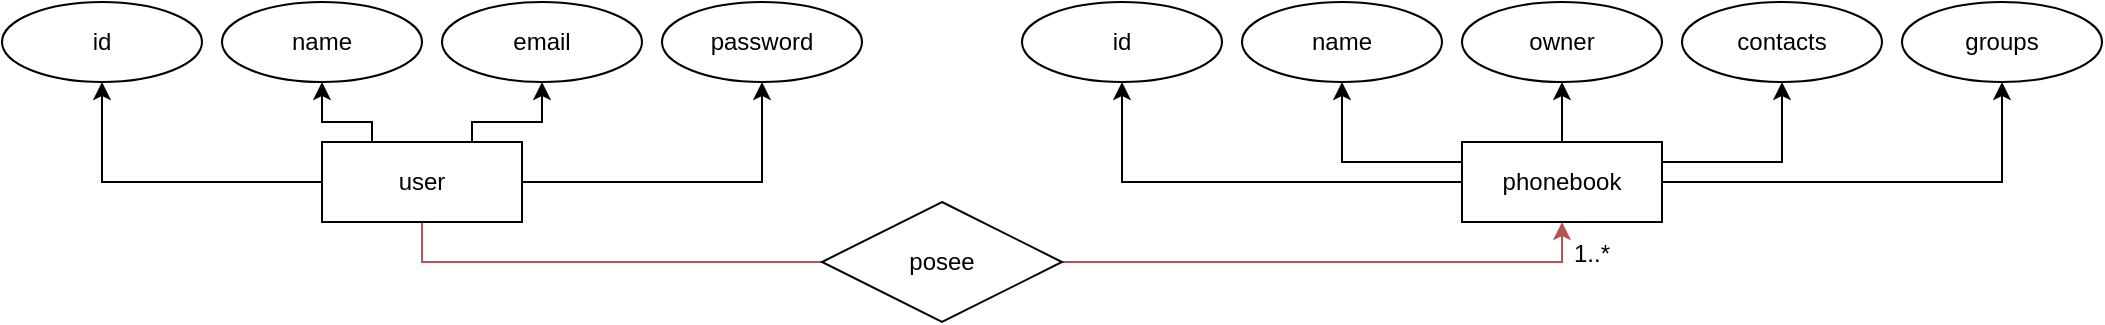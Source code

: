 <mxfile version="25.0.3">
  <diagram name="Página-1" id="xzADpgVo_dkYDp3r1AgU">
    <mxGraphModel dx="1434" dy="780" grid="1" gridSize="10" guides="1" tooltips="1" connect="1" arrows="1" fold="1" page="1" pageScale="1" pageWidth="1169" pageHeight="827" math="0" shadow="0">
      <root>
        <mxCell id="0" />
        <mxCell id="1" parent="0" />
        <mxCell id="diiy5bji2r4iPWg2NNT_-10" style="edgeStyle=orthogonalEdgeStyle;rounded=0;orthogonalLoop=1;jettySize=auto;html=1;entryX=0.5;entryY=1;entryDx=0;entryDy=0;" edge="1" parent="1" source="diiy5bji2r4iPWg2NNT_-1" target="diiy5bji2r4iPWg2NNT_-2">
          <mxGeometry relative="1" as="geometry" />
        </mxCell>
        <mxCell id="diiy5bji2r4iPWg2NNT_-11" style="edgeStyle=orthogonalEdgeStyle;rounded=0;orthogonalLoop=1;jettySize=auto;html=1;exitX=1;exitY=0.5;exitDx=0;exitDy=0;entryX=0.5;entryY=1;entryDx=0;entryDy=0;" edge="1" parent="1" source="diiy5bji2r4iPWg2NNT_-1" target="diiy5bji2r4iPWg2NNT_-3">
          <mxGeometry relative="1" as="geometry" />
        </mxCell>
        <mxCell id="diiy5bji2r4iPWg2NNT_-12" style="edgeStyle=orthogonalEdgeStyle;rounded=0;orthogonalLoop=1;jettySize=auto;html=1;exitX=0.75;exitY=0;exitDx=0;exitDy=0;entryX=0.5;entryY=1;entryDx=0;entryDy=0;" edge="1" parent="1" source="diiy5bji2r4iPWg2NNT_-1" target="diiy5bji2r4iPWg2NNT_-4">
          <mxGeometry relative="1" as="geometry">
            <Array as="points">
              <mxPoint x="245" y="90" />
              <mxPoint x="280" y="90" />
            </Array>
          </mxGeometry>
        </mxCell>
        <mxCell id="diiy5bji2r4iPWg2NNT_-13" style="edgeStyle=orthogonalEdgeStyle;rounded=0;orthogonalLoop=1;jettySize=auto;html=1;exitX=0.25;exitY=0;exitDx=0;exitDy=0;entryX=0.5;entryY=1;entryDx=0;entryDy=0;" edge="1" parent="1" source="diiy5bji2r4iPWg2NNT_-1" target="diiy5bji2r4iPWg2NNT_-5">
          <mxGeometry relative="1" as="geometry">
            <Array as="points">
              <mxPoint x="195" y="90" />
              <mxPoint x="170" y="90" />
            </Array>
          </mxGeometry>
        </mxCell>
        <mxCell id="diiy5bji2r4iPWg2NNT_-28" style="edgeStyle=orthogonalEdgeStyle;rounded=0;orthogonalLoop=1;jettySize=auto;html=1;exitX=0.5;exitY=1;exitDx=0;exitDy=0;endArrow=none;endFill=0;fillColor=#f8cecc;strokeColor=#b85450;" edge="1" parent="1" source="diiy5bji2r4iPWg2NNT_-1" target="diiy5bji2r4iPWg2NNT_-27">
          <mxGeometry relative="1" as="geometry" />
        </mxCell>
        <mxCell id="diiy5bji2r4iPWg2NNT_-1" value="user" style="whiteSpace=wrap;html=1;align=center;" vertex="1" parent="1">
          <mxGeometry x="170" y="100" width="100" height="40" as="geometry" />
        </mxCell>
        <mxCell id="diiy5bji2r4iPWg2NNT_-2" value="id" style="ellipse;whiteSpace=wrap;html=1;align=center;" vertex="1" parent="1">
          <mxGeometry x="10" y="30" width="100" height="40" as="geometry" />
        </mxCell>
        <mxCell id="diiy5bji2r4iPWg2NNT_-3" value="password" style="ellipse;whiteSpace=wrap;html=1;align=center;" vertex="1" parent="1">
          <mxGeometry x="340" y="30" width="100" height="40" as="geometry" />
        </mxCell>
        <mxCell id="diiy5bji2r4iPWg2NNT_-4" value="email" style="ellipse;whiteSpace=wrap;html=1;align=center;" vertex="1" parent="1">
          <mxGeometry x="230" y="30" width="100" height="40" as="geometry" />
        </mxCell>
        <mxCell id="diiy5bji2r4iPWg2NNT_-5" value="name" style="ellipse;whiteSpace=wrap;html=1;align=center;" vertex="1" parent="1">
          <mxGeometry x="120" y="30" width="100" height="40" as="geometry" />
        </mxCell>
        <mxCell id="diiy5bji2r4iPWg2NNT_-14" style="edgeStyle=orthogonalEdgeStyle;rounded=0;orthogonalLoop=1;jettySize=auto;html=1;entryX=0.5;entryY=1;entryDx=0;entryDy=0;" edge="1" parent="1" source="diiy5bji2r4iPWg2NNT_-18" target="diiy5bji2r4iPWg2NNT_-19">
          <mxGeometry relative="1" as="geometry" />
        </mxCell>
        <mxCell id="diiy5bji2r4iPWg2NNT_-15" style="edgeStyle=orthogonalEdgeStyle;rounded=0;orthogonalLoop=1;jettySize=auto;html=1;exitX=1;exitY=0.5;exitDx=0;exitDy=0;entryX=0.5;entryY=1;entryDx=0;entryDy=0;" edge="1" parent="1" source="diiy5bji2r4iPWg2NNT_-18" target="diiy5bji2r4iPWg2NNT_-23">
          <mxGeometry relative="1" as="geometry" />
        </mxCell>
        <mxCell id="diiy5bji2r4iPWg2NNT_-24" style="edgeStyle=orthogonalEdgeStyle;rounded=0;orthogonalLoop=1;jettySize=auto;html=1;exitX=0;exitY=0.25;exitDx=0;exitDy=0;entryX=0.5;entryY=1;entryDx=0;entryDy=0;" edge="1" parent="1" source="diiy5bji2r4iPWg2NNT_-18" target="diiy5bji2r4iPWg2NNT_-22">
          <mxGeometry relative="1" as="geometry" />
        </mxCell>
        <mxCell id="diiy5bji2r4iPWg2NNT_-25" style="edgeStyle=orthogonalEdgeStyle;rounded=0;orthogonalLoop=1;jettySize=auto;html=1;exitX=1;exitY=0.25;exitDx=0;exitDy=0;entryX=0.5;entryY=1;entryDx=0;entryDy=0;" edge="1" parent="1" source="diiy5bji2r4iPWg2NNT_-18" target="diiy5bji2r4iPWg2NNT_-20">
          <mxGeometry relative="1" as="geometry" />
        </mxCell>
        <mxCell id="diiy5bji2r4iPWg2NNT_-26" style="edgeStyle=orthogonalEdgeStyle;rounded=0;orthogonalLoop=1;jettySize=auto;html=1;exitX=0.5;exitY=0;exitDx=0;exitDy=0;entryX=0.5;entryY=1;entryDx=0;entryDy=0;" edge="1" parent="1" source="diiy5bji2r4iPWg2NNT_-18" target="diiy5bji2r4iPWg2NNT_-21">
          <mxGeometry relative="1" as="geometry" />
        </mxCell>
        <mxCell id="diiy5bji2r4iPWg2NNT_-18" value="phonebook" style="whiteSpace=wrap;html=1;align=center;" vertex="1" parent="1">
          <mxGeometry x="740" y="100" width="100" height="40" as="geometry" />
        </mxCell>
        <mxCell id="diiy5bji2r4iPWg2NNT_-19" value="id" style="ellipse;whiteSpace=wrap;html=1;align=center;" vertex="1" parent="1">
          <mxGeometry x="520" y="30" width="100" height="40" as="geometry" />
        </mxCell>
        <mxCell id="diiy5bji2r4iPWg2NNT_-20" value="contacts" style="ellipse;whiteSpace=wrap;html=1;align=center;" vertex="1" parent="1">
          <mxGeometry x="850" y="30" width="100" height="40" as="geometry" />
        </mxCell>
        <mxCell id="diiy5bji2r4iPWg2NNT_-21" value="owner" style="ellipse;whiteSpace=wrap;html=1;align=center;" vertex="1" parent="1">
          <mxGeometry x="740" y="30" width="100" height="40" as="geometry" />
        </mxCell>
        <mxCell id="diiy5bji2r4iPWg2NNT_-22" value="name" style="ellipse;whiteSpace=wrap;html=1;align=center;" vertex="1" parent="1">
          <mxGeometry x="630" y="30" width="100" height="40" as="geometry" />
        </mxCell>
        <mxCell id="diiy5bji2r4iPWg2NNT_-23" value="groups" style="ellipse;whiteSpace=wrap;html=1;align=center;" vertex="1" parent="1">
          <mxGeometry x="960" y="30" width="100" height="40" as="geometry" />
        </mxCell>
        <mxCell id="diiy5bji2r4iPWg2NNT_-29" style="edgeStyle=orthogonalEdgeStyle;rounded=0;orthogonalLoop=1;jettySize=auto;html=1;exitX=1;exitY=0.5;exitDx=0;exitDy=0;entryX=0.5;entryY=1;entryDx=0;entryDy=0;fillColor=#f8cecc;strokeColor=#b85450;" edge="1" parent="1" source="diiy5bji2r4iPWg2NNT_-27" target="diiy5bji2r4iPWg2NNT_-18">
          <mxGeometry relative="1" as="geometry" />
        </mxCell>
        <mxCell id="diiy5bji2r4iPWg2NNT_-27" value="posee" style="shape=rhombus;perimeter=rhombusPerimeter;whiteSpace=wrap;html=1;align=center;" vertex="1" parent="1">
          <mxGeometry x="420" y="130" width="120" height="60" as="geometry" />
        </mxCell>
        <mxCell id="diiy5bji2r4iPWg2NNT_-33" value="1..*" style="resizable=0;html=1;whiteSpace=wrap;align=right;verticalAlign=bottom;" connectable="0" vertex="1" parent="1">
          <mxGeometry x="810.0" y="160.0" as="geometry">
            <mxPoint x="5" y="4" as="offset" />
          </mxGeometry>
        </mxCell>
      </root>
    </mxGraphModel>
  </diagram>
</mxfile>
